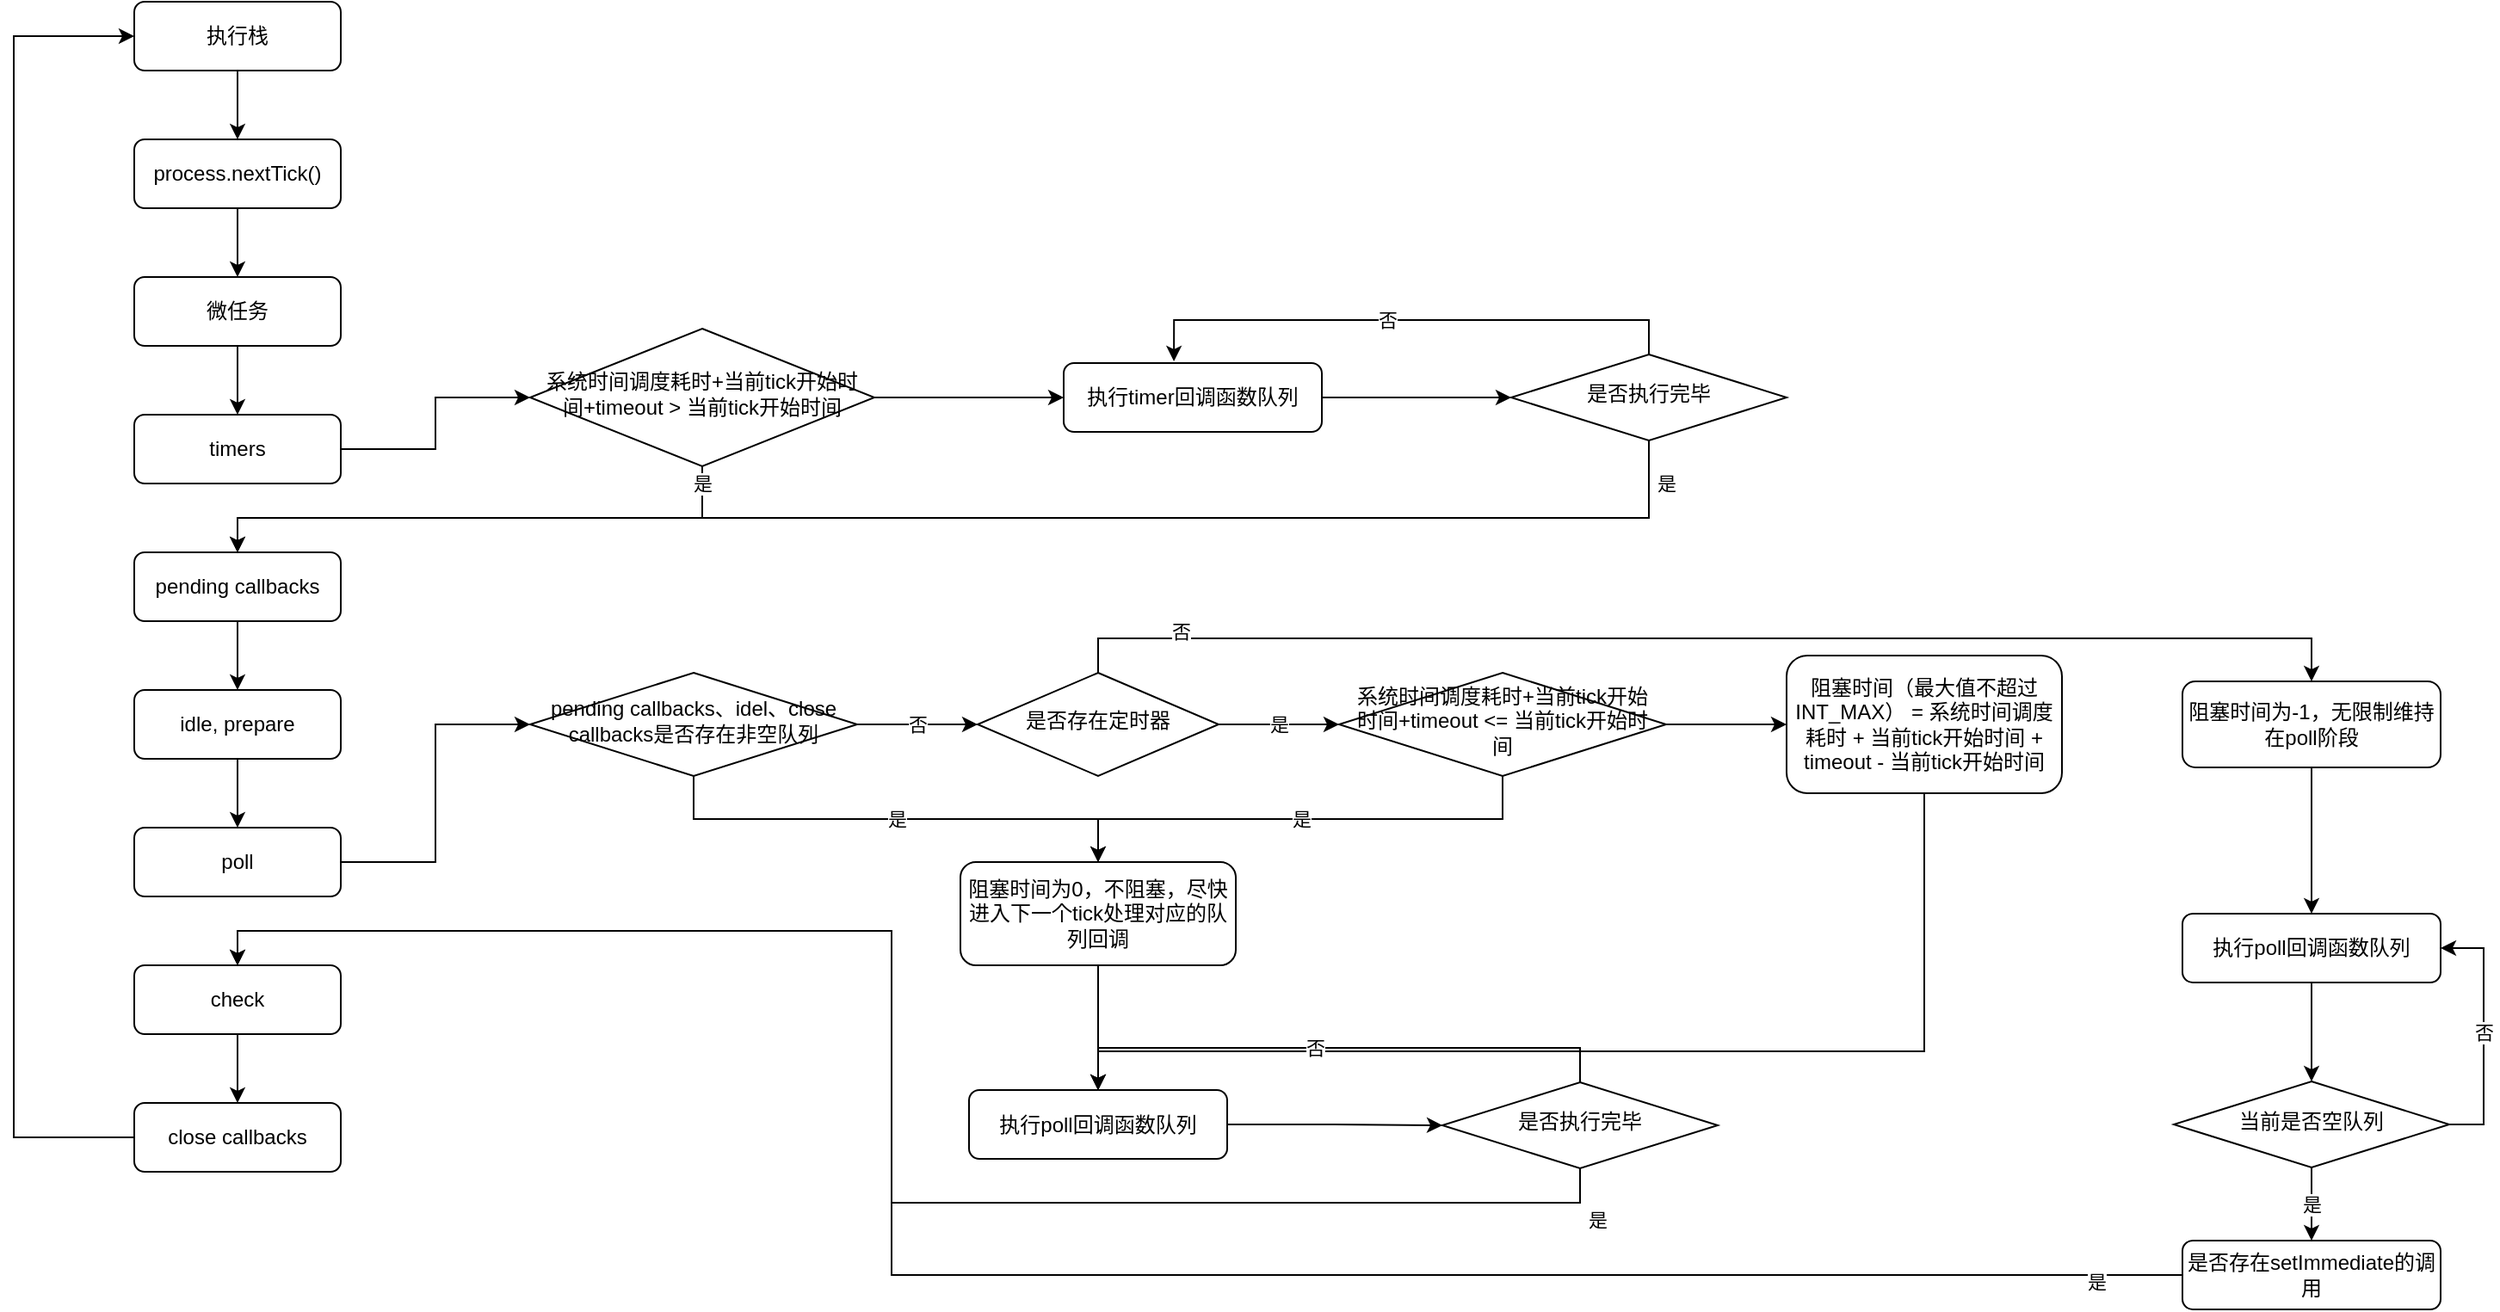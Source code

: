 <mxfile version="15.6.5" type="github">
  <diagram id="C5RBs43oDa-KdzZeNtuy" name="Page-1">
    <mxGraphModel dx="1422" dy="1931" grid="1" gridSize="10" guides="1" tooltips="1" connect="1" arrows="1" fold="1" page="1" pageScale="1" pageWidth="827" pageHeight="1169" math="0" shadow="0">
      <root>
        <mxCell id="WIyWlLk6GJQsqaUBKTNV-0" />
        <mxCell id="WIyWlLk6GJQsqaUBKTNV-1" parent="WIyWlLk6GJQsqaUBKTNV-0" />
        <mxCell id="WIyWlLk6GJQsqaUBKTNV-3" value="微任务" style="rounded=1;whiteSpace=wrap;html=1;fontSize=12;glass=0;strokeWidth=1;shadow=0;" parent="WIyWlLk6GJQsqaUBKTNV-1" vertex="1">
          <mxGeometry x="160" y="130" width="120" height="40" as="geometry" />
        </mxCell>
        <mxCell id="PQ7tGc95OdegTDhCW0nD-5" style="edgeStyle=orthogonalEdgeStyle;rounded=0;orthogonalLoop=1;jettySize=auto;html=1;exitX=0.5;exitY=0;exitDx=0;exitDy=0;entryX=0.427;entryY=-0.025;entryDx=0;entryDy=0;entryPerimeter=0;labelBackgroundColor=default;fontColor=default;strokeColor=default;" edge="1" parent="WIyWlLk6GJQsqaUBKTNV-1" source="WIyWlLk6GJQsqaUBKTNV-6" target="QdE-qrafeCNu41vCoMA5-26">
          <mxGeometry relative="1" as="geometry" />
        </mxCell>
        <mxCell id="PQ7tGc95OdegTDhCW0nD-6" value="否" style="edgeLabel;html=1;align=center;verticalAlign=middle;resizable=0;points=[];fontColor=default;labelBackgroundColor=default;" vertex="1" connectable="0" parent="PQ7tGc95OdegTDhCW0nD-5">
          <mxGeometry x="0.075" relative="1" as="geometry">
            <mxPoint as="offset" />
          </mxGeometry>
        </mxCell>
        <mxCell id="PQ7tGc95OdegTDhCW0nD-8" style="edgeStyle=orthogonalEdgeStyle;rounded=0;orthogonalLoop=1;jettySize=auto;html=1;exitX=0.5;exitY=1;exitDx=0;exitDy=0;entryX=0.5;entryY=0;entryDx=0;entryDy=0;labelBackgroundColor=default;fontColor=default;strokeColor=default;" edge="1" parent="WIyWlLk6GJQsqaUBKTNV-1" source="WIyWlLk6GJQsqaUBKTNV-6" target="QdE-qrafeCNu41vCoMA5-13">
          <mxGeometry relative="1" as="geometry">
            <Array as="points">
              <mxPoint x="1040" y="270" />
              <mxPoint x="220" y="270" />
            </Array>
          </mxGeometry>
        </mxCell>
        <mxCell id="PQ7tGc95OdegTDhCW0nD-9" value="是" style="edgeLabel;html=1;align=center;verticalAlign=middle;resizable=0;points=[];fontColor=default;labelBackgroundColor=default;" vertex="1" connectable="0" parent="PQ7tGc95OdegTDhCW0nD-8">
          <mxGeometry x="-0.338" y="-3" relative="1" as="geometry">
            <mxPoint x="258" y="-17" as="offset" />
          </mxGeometry>
        </mxCell>
        <mxCell id="PQ7tGc95OdegTDhCW0nD-24" value="是" style="edgeLabel;html=1;align=center;verticalAlign=middle;resizable=0;points=[];fontColor=default;labelBackgroundColor=default;" vertex="1" connectable="0" parent="PQ7tGc95OdegTDhCW0nD-8">
          <mxGeometry x="-0.338" y="-3" relative="1" as="geometry">
            <mxPoint x="218" y="411" as="offset" />
          </mxGeometry>
        </mxCell>
        <mxCell id="WIyWlLk6GJQsqaUBKTNV-6" value="是否执行完毕" style="rhombus;whiteSpace=wrap;html=1;shadow=0;fontFamily=Helvetica;fontSize=12;align=center;strokeWidth=1;spacing=6;spacingTop=-4;fillColor=default;strokeColor=default;fontColor=default;labelBackgroundColor=default;" parent="WIyWlLk6GJQsqaUBKTNV-1" vertex="1">
          <mxGeometry x="960" y="175" width="160" height="50" as="geometry" />
        </mxCell>
        <mxCell id="QdE-qrafeCNu41vCoMA5-4" style="edgeStyle=orthogonalEdgeStyle;rounded=0;orthogonalLoop=1;jettySize=auto;html=1;exitX=0.5;exitY=1;exitDx=0;exitDy=0;entryX=0.5;entryY=0;entryDx=0;entryDy=0;" parent="WIyWlLk6GJQsqaUBKTNV-1" source="QdE-qrafeCNu41vCoMA5-0" target="WIyWlLk6GJQsqaUBKTNV-3" edge="1">
          <mxGeometry relative="1" as="geometry" />
        </mxCell>
        <mxCell id="QdE-qrafeCNu41vCoMA5-0" value="process.nextTick()" style="rounded=1;whiteSpace=wrap;html=1;fontSize=12;glass=0;strokeWidth=1;shadow=0;" parent="WIyWlLk6GJQsqaUBKTNV-1" vertex="1">
          <mxGeometry x="160" y="50" width="120" height="40" as="geometry" />
        </mxCell>
        <mxCell id="QdE-qrafeCNu41vCoMA5-3" style="edgeStyle=orthogonalEdgeStyle;rounded=0;orthogonalLoop=1;jettySize=auto;html=1;exitX=0.5;exitY=1;exitDx=0;exitDy=0;entryX=0.5;entryY=0;entryDx=0;entryDy=0;" parent="WIyWlLk6GJQsqaUBKTNV-1" source="QdE-qrafeCNu41vCoMA5-1" target="QdE-qrafeCNu41vCoMA5-0" edge="1">
          <mxGeometry relative="1" as="geometry" />
        </mxCell>
        <mxCell id="QdE-qrafeCNu41vCoMA5-1" value="执行栈" style="rounded=1;whiteSpace=wrap;html=1;fontSize=12;glass=0;strokeWidth=1;shadow=0;" parent="WIyWlLk6GJQsqaUBKTNV-1" vertex="1">
          <mxGeometry x="160" y="-30" width="120" height="40" as="geometry" />
        </mxCell>
        <mxCell id="QdE-qrafeCNu41vCoMA5-7" style="edgeStyle=orthogonalEdgeStyle;rounded=0;orthogonalLoop=1;jettySize=auto;html=1;exitX=0;exitY=0.5;exitDx=0;exitDy=0;entryX=0;entryY=0.5;entryDx=0;entryDy=0;" parent="WIyWlLk6GJQsqaUBKTNV-1" source="QdE-qrafeCNu41vCoMA5-12" target="QdE-qrafeCNu41vCoMA5-1" edge="1">
          <mxGeometry relative="1" as="geometry">
            <Array as="points">
              <mxPoint x="90" y="630" />
              <mxPoint x="90" y="-10" />
            </Array>
          </mxGeometry>
        </mxCell>
        <mxCell id="QdE-qrafeCNu41vCoMA5-15" style="edgeStyle=orthogonalEdgeStyle;rounded=0;orthogonalLoop=1;jettySize=auto;html=1;exitX=0.5;exitY=1;exitDx=0;exitDy=0;entryX=0.5;entryY=0;entryDx=0;entryDy=0;" parent="WIyWlLk6GJQsqaUBKTNV-1" source="WIyWlLk6GJQsqaUBKTNV-3" target="QdE-qrafeCNu41vCoMA5-9" edge="1">
          <mxGeometry relative="1" as="geometry">
            <mxPoint x="220" y="170" as="sourcePoint" />
          </mxGeometry>
        </mxCell>
        <mxCell id="PQ7tGc95OdegTDhCW0nD-0" style="edgeStyle=orthogonalEdgeStyle;rounded=0;orthogonalLoop=1;jettySize=auto;html=1;entryX=0;entryY=0.5;entryDx=0;entryDy=0;fontColor=default;" edge="1" parent="WIyWlLk6GJQsqaUBKTNV-1" source="QdE-qrafeCNu41vCoMA5-9" target="QdE-qrafeCNu41vCoMA5-24">
          <mxGeometry relative="1" as="geometry" />
        </mxCell>
        <mxCell id="QdE-qrafeCNu41vCoMA5-9" value="timers" style="rounded=1;whiteSpace=wrap;html=1;fontSize=12;glass=0;strokeWidth=1;shadow=0;fillColor=default;strokeColor=default;fontColor=default;" parent="WIyWlLk6GJQsqaUBKTNV-1" vertex="1">
          <mxGeometry x="160" y="210" width="120" height="40" as="geometry" />
        </mxCell>
        <mxCell id="PQ7tGc95OdegTDhCW0nD-10" style="edgeStyle=orthogonalEdgeStyle;rounded=0;orthogonalLoop=1;jettySize=auto;html=1;exitX=1;exitY=0.5;exitDx=0;exitDy=0;entryX=0;entryY=0.5;entryDx=0;entryDy=0;labelBackgroundColor=default;fontColor=default;strokeColor=default;" edge="1" parent="WIyWlLk6GJQsqaUBKTNV-1" source="QdE-qrafeCNu41vCoMA5-10" target="QdE-qrafeCNu41vCoMA5-22">
          <mxGeometry relative="1" as="geometry" />
        </mxCell>
        <mxCell id="QdE-qrafeCNu41vCoMA5-10" value="poll" style="rounded=1;whiteSpace=wrap;html=1;fontSize=12;glass=0;strokeWidth=1;shadow=0;" parent="WIyWlLk6GJQsqaUBKTNV-1" vertex="1">
          <mxGeometry x="160" y="450" width="120" height="40" as="geometry" />
        </mxCell>
        <mxCell id="QdE-qrafeCNu41vCoMA5-20" style="edgeStyle=orthogonalEdgeStyle;rounded=0;orthogonalLoop=1;jettySize=auto;html=1;exitX=0.5;exitY=1;exitDx=0;exitDy=0;entryX=0.5;entryY=0;entryDx=0;entryDy=0;" parent="WIyWlLk6GJQsqaUBKTNV-1" source="QdE-qrafeCNu41vCoMA5-11" target="QdE-qrafeCNu41vCoMA5-12" edge="1">
          <mxGeometry relative="1" as="geometry" />
        </mxCell>
        <mxCell id="QdE-qrafeCNu41vCoMA5-11" value="check" style="rounded=1;whiteSpace=wrap;html=1;fontSize=12;glass=0;strokeWidth=1;shadow=0;" parent="WIyWlLk6GJQsqaUBKTNV-1" vertex="1">
          <mxGeometry x="160" y="530" width="120" height="40" as="geometry" />
        </mxCell>
        <mxCell id="QdE-qrafeCNu41vCoMA5-12" value="close callbacks" style="rounded=1;whiteSpace=wrap;html=1;fontSize=12;glass=0;strokeWidth=1;shadow=0;" parent="WIyWlLk6GJQsqaUBKTNV-1" vertex="1">
          <mxGeometry x="160" y="610" width="120" height="40" as="geometry" />
        </mxCell>
        <mxCell id="QdE-qrafeCNu41vCoMA5-17" style="edgeStyle=orthogonalEdgeStyle;rounded=0;orthogonalLoop=1;jettySize=auto;html=1;exitX=0.5;exitY=1;exitDx=0;exitDy=0;entryX=0.5;entryY=0;entryDx=0;entryDy=0;" parent="WIyWlLk6GJQsqaUBKTNV-1" source="QdE-qrafeCNu41vCoMA5-13" target="QdE-qrafeCNu41vCoMA5-14" edge="1">
          <mxGeometry relative="1" as="geometry" />
        </mxCell>
        <mxCell id="QdE-qrafeCNu41vCoMA5-13" value="pending callbacks" style="rounded=1;whiteSpace=wrap;html=1;fontSize=12;glass=0;strokeWidth=1;shadow=0;" parent="WIyWlLk6GJQsqaUBKTNV-1" vertex="1">
          <mxGeometry x="160" y="290" width="120" height="40" as="geometry" />
        </mxCell>
        <mxCell id="QdE-qrafeCNu41vCoMA5-18" style="edgeStyle=orthogonalEdgeStyle;rounded=0;orthogonalLoop=1;jettySize=auto;html=1;exitX=0.5;exitY=1;exitDx=0;exitDy=0;entryX=0.5;entryY=0;entryDx=0;entryDy=0;" parent="WIyWlLk6GJQsqaUBKTNV-1" source="QdE-qrafeCNu41vCoMA5-14" target="QdE-qrafeCNu41vCoMA5-10" edge="1">
          <mxGeometry relative="1" as="geometry" />
        </mxCell>
        <mxCell id="QdE-qrafeCNu41vCoMA5-14" value="idle, prepare" style="rounded=1;whiteSpace=wrap;html=1;fontSize=12;glass=0;strokeWidth=1;shadow=0;" parent="WIyWlLk6GJQsqaUBKTNV-1" vertex="1">
          <mxGeometry x="160" y="370" width="120" height="40" as="geometry" />
        </mxCell>
        <mxCell id="PQ7tGc95OdegTDhCW0nD-11" value="是" style="edgeStyle=orthogonalEdgeStyle;rounded=0;orthogonalLoop=1;jettySize=auto;html=1;exitX=0.5;exitY=1;exitDx=0;exitDy=0;entryX=0.5;entryY=0;entryDx=0;entryDy=0;labelBackgroundColor=default;fontColor=default;strokeColor=default;" edge="1" parent="WIyWlLk6GJQsqaUBKTNV-1" source="QdE-qrafeCNu41vCoMA5-22" target="QdE-qrafeCNu41vCoMA5-42">
          <mxGeometry relative="1" as="geometry" />
        </mxCell>
        <mxCell id="PQ7tGc95OdegTDhCW0nD-13" value="否" style="edgeStyle=orthogonalEdgeStyle;rounded=0;orthogonalLoop=1;jettySize=auto;html=1;exitX=1;exitY=0.5;exitDx=0;exitDy=0;entryX=0;entryY=0.5;entryDx=0;entryDy=0;labelBackgroundColor=default;fontColor=default;strokeColor=default;" edge="1" parent="WIyWlLk6GJQsqaUBKTNV-1" source="QdE-qrafeCNu41vCoMA5-22" target="PQ7tGc95OdegTDhCW0nD-17">
          <mxGeometry relative="1" as="geometry" />
        </mxCell>
        <mxCell id="QdE-qrafeCNu41vCoMA5-22" value="pending callbacks、idel、close callbacks是否存在非空队列" style="rhombus;whiteSpace=wrap;html=1;shadow=0;fontFamily=Helvetica;fontSize=12;align=center;strokeWidth=1;spacing=6;spacingTop=-4;fillColor=default;strokeColor=default;fontColor=default;" parent="WIyWlLk6GJQsqaUBKTNV-1" vertex="1">
          <mxGeometry x="390" y="360" width="190" height="60" as="geometry" />
        </mxCell>
        <mxCell id="PQ7tGc95OdegTDhCW0nD-1" style="edgeStyle=orthogonalEdgeStyle;rounded=0;orthogonalLoop=1;jettySize=auto;html=1;exitX=0.5;exitY=1;exitDx=0;exitDy=0;entryX=0.5;entryY=0;entryDx=0;entryDy=0;fontColor=default;strokeColor=default;labelBackgroundColor=default;" edge="1" parent="WIyWlLk6GJQsqaUBKTNV-1" source="QdE-qrafeCNu41vCoMA5-24" target="QdE-qrafeCNu41vCoMA5-13">
          <mxGeometry relative="1" as="geometry">
            <Array as="points">
              <mxPoint x="220" y="270" />
            </Array>
          </mxGeometry>
        </mxCell>
        <mxCell id="PQ7tGc95OdegTDhCW0nD-2" value="是" style="edgeLabel;html=1;align=center;verticalAlign=middle;resizable=0;points=[];fontColor=default;labelBackgroundColor=default;" vertex="1" connectable="0" parent="PQ7tGc95OdegTDhCW0nD-1">
          <mxGeometry x="-0.2" y="2" relative="1" as="geometry">
            <mxPoint x="98" y="-22" as="offset" />
          </mxGeometry>
        </mxCell>
        <mxCell id="PQ7tGc95OdegTDhCW0nD-3" style="edgeStyle=orthogonalEdgeStyle;rounded=0;orthogonalLoop=1;jettySize=auto;html=1;exitX=1;exitY=0.5;exitDx=0;exitDy=0;entryX=0;entryY=0.5;entryDx=0;entryDy=0;labelBackgroundColor=default;fontColor=default;strokeColor=default;" edge="1" parent="WIyWlLk6GJQsqaUBKTNV-1" source="QdE-qrafeCNu41vCoMA5-24" target="QdE-qrafeCNu41vCoMA5-26">
          <mxGeometry relative="1" as="geometry" />
        </mxCell>
        <mxCell id="QdE-qrafeCNu41vCoMA5-24" value="系统时间调度耗时+当前tick开始时间+timeout &amp;gt; 当前tick开始时间" style="rhombus;whiteSpace=wrap;html=1;shadow=0;fontFamily=Helvetica;fontSize=12;align=center;strokeWidth=1;spacing=6;spacingTop=-4;fillColor=default;strokeColor=default;fontColor=default;" parent="WIyWlLk6GJQsqaUBKTNV-1" vertex="1">
          <mxGeometry x="390" y="160" width="200" height="80" as="geometry" />
        </mxCell>
        <mxCell id="PQ7tGc95OdegTDhCW0nD-4" style="edgeStyle=orthogonalEdgeStyle;rounded=0;orthogonalLoop=1;jettySize=auto;html=1;exitX=1;exitY=0.5;exitDx=0;exitDy=0;entryX=0;entryY=0.5;entryDx=0;entryDy=0;labelBackgroundColor=default;fontColor=default;strokeColor=default;" edge="1" parent="WIyWlLk6GJQsqaUBKTNV-1" source="QdE-qrafeCNu41vCoMA5-26" target="WIyWlLk6GJQsqaUBKTNV-6">
          <mxGeometry relative="1" as="geometry" />
        </mxCell>
        <mxCell id="QdE-qrafeCNu41vCoMA5-26" value="执行timer回调函数队列" style="rounded=1;whiteSpace=wrap;html=1;fontSize=12;glass=0;strokeWidth=1;shadow=0;fillColor=default;strokeColor=default;fontColor=default;labelBackgroundColor=default;" parent="WIyWlLk6GJQsqaUBKTNV-1" vertex="1">
          <mxGeometry x="700" y="180" width="150" height="40" as="geometry" />
        </mxCell>
        <mxCell id="PQ7tGc95OdegTDhCW0nD-29" style="edgeStyle=orthogonalEdgeStyle;rounded=0;orthogonalLoop=1;jettySize=auto;html=1;exitX=0.5;exitY=1;exitDx=0;exitDy=0;entryX=0.5;entryY=0;entryDx=0;entryDy=0;labelBackgroundColor=default;fontColor=default;strokeColor=default;" edge="1" parent="WIyWlLk6GJQsqaUBKTNV-1" source="QdE-qrafeCNu41vCoMA5-41" target="PQ7tGc95OdegTDhCW0nD-27">
          <mxGeometry relative="1" as="geometry">
            <Array as="points">
              <mxPoint x="1200" y="580" />
              <mxPoint x="720" y="580" />
            </Array>
          </mxGeometry>
        </mxCell>
        <mxCell id="QdE-qrafeCNu41vCoMA5-41" value="阻塞时间（最大值不超过INT_MAX） = 系统时间调度耗时 + 当前tick开始时间 + timeout - 当前tick开始时间" style="rounded=1;whiteSpace=wrap;html=1;fontSize=12;glass=0;strokeWidth=1;shadow=0;fillColor=default;strokeColor=default;fontColor=default;" parent="WIyWlLk6GJQsqaUBKTNV-1" vertex="1">
          <mxGeometry x="1120" y="350" width="160" height="80" as="geometry" />
        </mxCell>
        <mxCell id="PQ7tGc95OdegTDhCW0nD-28" style="edgeStyle=orthogonalEdgeStyle;rounded=0;orthogonalLoop=1;jettySize=auto;html=1;exitX=0.5;exitY=1;exitDx=0;exitDy=0;entryX=0.5;entryY=0;entryDx=0;entryDy=0;labelBackgroundColor=default;fontColor=default;strokeColor=default;" edge="1" parent="WIyWlLk6GJQsqaUBKTNV-1" source="QdE-qrafeCNu41vCoMA5-42" target="PQ7tGc95OdegTDhCW0nD-27">
          <mxGeometry relative="1" as="geometry" />
        </mxCell>
        <mxCell id="QdE-qrafeCNu41vCoMA5-42" value="阻塞时间为0，不阻塞，尽快进入下一个tick处理对应的队列回调" style="rounded=1;whiteSpace=wrap;html=1;fontSize=12;glass=0;strokeWidth=1;shadow=0;fillColor=default;strokeColor=default;fontColor=default;" parent="WIyWlLk6GJQsqaUBKTNV-1" vertex="1">
          <mxGeometry x="640" y="470" width="160" height="60" as="geometry" />
        </mxCell>
        <mxCell id="PQ7tGc95OdegTDhCW0nD-14" value="是" style="edgeStyle=orthogonalEdgeStyle;rounded=0;orthogonalLoop=1;jettySize=auto;html=1;exitX=0.5;exitY=1;exitDx=0;exitDy=0;entryX=0.5;entryY=0;entryDx=0;entryDy=0;labelBackgroundColor=default;fontColor=default;strokeColor=default;" edge="1" parent="WIyWlLk6GJQsqaUBKTNV-1" source="PQ7tGc95OdegTDhCW0nD-12" target="QdE-qrafeCNu41vCoMA5-42">
          <mxGeometry relative="1" as="geometry" />
        </mxCell>
        <mxCell id="PQ7tGc95OdegTDhCW0nD-15" style="edgeStyle=orthogonalEdgeStyle;rounded=0;orthogonalLoop=1;jettySize=auto;html=1;exitX=1;exitY=0.5;exitDx=0;exitDy=0;labelBackgroundColor=default;fontColor=default;strokeColor=default;entryX=0;entryY=0.5;entryDx=0;entryDy=0;" edge="1" parent="WIyWlLk6GJQsqaUBKTNV-1" source="PQ7tGc95OdegTDhCW0nD-12" target="QdE-qrafeCNu41vCoMA5-41">
          <mxGeometry relative="1" as="geometry">
            <mxPoint x="940" y="390" as="targetPoint" />
          </mxGeometry>
        </mxCell>
        <mxCell id="PQ7tGc95OdegTDhCW0nD-12" value="&lt;span&gt;系统时间调度耗时+当前tick开始时间+timeout &amp;lt;= 当前tick开始时间&lt;/span&gt;" style="rhombus;whiteSpace=wrap;html=1;shadow=0;fontFamily=Helvetica;fontSize=12;align=center;strokeWidth=1;spacing=6;spacingTop=-4;fillColor=default;strokeColor=default;fontColor=default;" vertex="1" parent="WIyWlLk6GJQsqaUBKTNV-1">
          <mxGeometry x="860" y="360" width="190" height="60" as="geometry" />
        </mxCell>
        <mxCell id="PQ7tGc95OdegTDhCW0nD-18" value="是" style="edgeStyle=orthogonalEdgeStyle;rounded=0;orthogonalLoop=1;jettySize=auto;html=1;exitX=1;exitY=0.5;exitDx=0;exitDy=0;entryX=0;entryY=0.5;entryDx=0;entryDy=0;labelBackgroundColor=default;fontColor=default;strokeColor=default;" edge="1" parent="WIyWlLk6GJQsqaUBKTNV-1" source="PQ7tGc95OdegTDhCW0nD-17" target="PQ7tGc95OdegTDhCW0nD-12">
          <mxGeometry relative="1" as="geometry" />
        </mxCell>
        <mxCell id="PQ7tGc95OdegTDhCW0nD-20" style="edgeStyle=orthogonalEdgeStyle;rounded=0;orthogonalLoop=1;jettySize=auto;html=1;exitX=0.5;exitY=0;exitDx=0;exitDy=0;entryX=0.5;entryY=0;entryDx=0;entryDy=0;labelBackgroundColor=default;fontColor=default;strokeColor=default;" edge="1" parent="WIyWlLk6GJQsqaUBKTNV-1" source="PQ7tGc95OdegTDhCW0nD-17" target="PQ7tGc95OdegTDhCW0nD-19">
          <mxGeometry relative="1" as="geometry" />
        </mxCell>
        <mxCell id="PQ7tGc95OdegTDhCW0nD-21" value="否" style="edgeLabel;html=1;align=center;verticalAlign=middle;resizable=0;points=[];fontColor=default;" vertex="1" connectable="0" parent="PQ7tGc95OdegTDhCW0nD-20">
          <mxGeometry x="-0.82" y="4" relative="1" as="geometry">
            <mxPoint as="offset" />
          </mxGeometry>
        </mxCell>
        <mxCell id="PQ7tGc95OdegTDhCW0nD-17" value="是否存在定时器" style="rhombus;whiteSpace=wrap;html=1;shadow=0;fontFamily=Helvetica;fontSize=12;align=center;strokeWidth=1;spacing=6;spacingTop=-4;fillColor=default;strokeColor=default;fontColor=default;" vertex="1" parent="WIyWlLk6GJQsqaUBKTNV-1">
          <mxGeometry x="650" y="360" width="140" height="60" as="geometry" />
        </mxCell>
        <mxCell id="PQ7tGc95OdegTDhCW0nD-33" style="edgeStyle=orthogonalEdgeStyle;rounded=0;orthogonalLoop=1;jettySize=auto;html=1;exitX=0.5;exitY=1;exitDx=0;exitDy=0;entryX=0.5;entryY=0;entryDx=0;entryDy=0;labelBackgroundColor=default;fontColor=default;strokeColor=default;" edge="1" parent="WIyWlLk6GJQsqaUBKTNV-1" source="PQ7tGc95OdegTDhCW0nD-19" target="PQ7tGc95OdegTDhCW0nD-32">
          <mxGeometry relative="1" as="geometry" />
        </mxCell>
        <mxCell id="PQ7tGc95OdegTDhCW0nD-19" value="阻塞时间为-1，无限制维持在poll阶段" style="rounded=1;whiteSpace=wrap;html=1;fontSize=12;glass=0;strokeWidth=1;shadow=0;fillColor=default;strokeColor=default;fontColor=default;" vertex="1" parent="WIyWlLk6GJQsqaUBKTNV-1">
          <mxGeometry x="1350" y="365" width="150" height="50" as="geometry" />
        </mxCell>
        <mxCell id="PQ7tGc95OdegTDhCW0nD-22" style="edgeStyle=orthogonalEdgeStyle;rounded=0;orthogonalLoop=1;jettySize=auto;html=1;exitX=0.5;exitY=0;exitDx=0;exitDy=0;labelBackgroundColor=default;fontColor=default;strokeColor=default;entryX=0.5;entryY=0;entryDx=0;entryDy=0;" edge="1" source="PQ7tGc95OdegTDhCW0nD-25" target="PQ7tGc95OdegTDhCW0nD-27" parent="WIyWlLk6GJQsqaUBKTNV-1">
          <mxGeometry relative="1" as="geometry">
            <mxPoint x="850" y="550" as="targetPoint" />
          </mxGeometry>
        </mxCell>
        <mxCell id="PQ7tGc95OdegTDhCW0nD-23" value="否" style="edgeLabel;html=1;align=center;verticalAlign=middle;resizable=0;points=[];fontColor=default;labelBackgroundColor=default;" vertex="1" connectable="0" parent="PQ7tGc95OdegTDhCW0nD-22">
          <mxGeometry x="0.075" relative="1" as="geometry">
            <mxPoint as="offset" />
          </mxGeometry>
        </mxCell>
        <mxCell id="PQ7tGc95OdegTDhCW0nD-31" style="edgeStyle=orthogonalEdgeStyle;rounded=0;orthogonalLoop=1;jettySize=auto;html=1;exitX=0.5;exitY=1;exitDx=0;exitDy=0;entryX=0.5;entryY=0;entryDx=0;entryDy=0;labelBackgroundColor=default;fontColor=default;strokeColor=default;" edge="1" parent="WIyWlLk6GJQsqaUBKTNV-1" source="PQ7tGc95OdegTDhCW0nD-25" target="QdE-qrafeCNu41vCoMA5-11">
          <mxGeometry relative="1" as="geometry" />
        </mxCell>
        <mxCell id="PQ7tGc95OdegTDhCW0nD-25" value="是否执行完毕" style="rhombus;whiteSpace=wrap;html=1;shadow=0;fontFamily=Helvetica;fontSize=12;align=center;strokeWidth=1;spacing=6;spacingTop=-4;fillColor=default;strokeColor=default;fontColor=default;labelBackgroundColor=default;" vertex="1" parent="WIyWlLk6GJQsqaUBKTNV-1">
          <mxGeometry x="920" y="598" width="160" height="50" as="geometry" />
        </mxCell>
        <mxCell id="PQ7tGc95OdegTDhCW0nD-26" style="edgeStyle=orthogonalEdgeStyle;rounded=0;orthogonalLoop=1;jettySize=auto;html=1;exitX=1;exitY=0.5;exitDx=0;exitDy=0;entryX=0;entryY=0.5;entryDx=0;entryDy=0;labelBackgroundColor=default;fontColor=default;strokeColor=default;" edge="1" source="PQ7tGc95OdegTDhCW0nD-27" target="PQ7tGc95OdegTDhCW0nD-25" parent="WIyWlLk6GJQsqaUBKTNV-1">
          <mxGeometry relative="1" as="geometry" />
        </mxCell>
        <mxCell id="PQ7tGc95OdegTDhCW0nD-27" value="执行poll回调函数队列" style="rounded=1;whiteSpace=wrap;html=1;fontSize=12;glass=0;strokeWidth=1;shadow=0;fillColor=default;strokeColor=default;fontColor=default;labelBackgroundColor=default;" vertex="1" parent="WIyWlLk6GJQsqaUBKTNV-1">
          <mxGeometry x="645" y="602.5" width="150" height="40" as="geometry" />
        </mxCell>
        <mxCell id="PQ7tGc95OdegTDhCW0nD-35" style="edgeStyle=orthogonalEdgeStyle;rounded=0;orthogonalLoop=1;jettySize=auto;html=1;exitX=0.5;exitY=1;exitDx=0;exitDy=0;entryX=0.5;entryY=0;entryDx=0;entryDy=0;labelBackgroundColor=default;fontColor=default;strokeColor=default;" edge="1" parent="WIyWlLk6GJQsqaUBKTNV-1" source="PQ7tGc95OdegTDhCW0nD-32" target="PQ7tGc95OdegTDhCW0nD-34">
          <mxGeometry relative="1" as="geometry" />
        </mxCell>
        <mxCell id="PQ7tGc95OdegTDhCW0nD-32" value="执行poll回调函数队列" style="rounded=1;whiteSpace=wrap;html=1;fontSize=12;glass=0;strokeWidth=1;shadow=0;fillColor=default;strokeColor=default;fontColor=default;labelBackgroundColor=default;" vertex="1" parent="WIyWlLk6GJQsqaUBKTNV-1">
          <mxGeometry x="1350" y="500" width="150" height="40" as="geometry" />
        </mxCell>
        <mxCell id="PQ7tGc95OdegTDhCW0nD-37" value="是" style="edgeStyle=orthogonalEdgeStyle;rounded=0;orthogonalLoop=1;jettySize=auto;html=1;exitX=0.5;exitY=1;exitDx=0;exitDy=0;entryX=0.5;entryY=0;entryDx=0;entryDy=0;labelBackgroundColor=default;fontColor=default;strokeColor=default;" edge="1" parent="WIyWlLk6GJQsqaUBKTNV-1" source="PQ7tGc95OdegTDhCW0nD-34" target="PQ7tGc95OdegTDhCW0nD-36">
          <mxGeometry relative="1" as="geometry" />
        </mxCell>
        <mxCell id="PQ7tGc95OdegTDhCW0nD-41" value="否" style="edgeStyle=orthogonalEdgeStyle;rounded=0;orthogonalLoop=1;jettySize=auto;html=1;exitX=1;exitY=0.5;exitDx=0;exitDy=0;entryX=1;entryY=0.5;entryDx=0;entryDy=0;labelBackgroundColor=default;fontColor=default;strokeColor=default;" edge="1" parent="WIyWlLk6GJQsqaUBKTNV-1" source="PQ7tGc95OdegTDhCW0nD-34" target="PQ7tGc95OdegTDhCW0nD-32">
          <mxGeometry relative="1" as="geometry" />
        </mxCell>
        <mxCell id="PQ7tGc95OdegTDhCW0nD-34" value="当前是否空队列" style="rhombus;whiteSpace=wrap;html=1;shadow=0;fontFamily=Helvetica;fontSize=12;align=center;strokeWidth=1;spacing=6;spacingTop=-4;fillColor=default;strokeColor=default;fontColor=default;labelBackgroundColor=default;" vertex="1" parent="WIyWlLk6GJQsqaUBKTNV-1">
          <mxGeometry x="1345" y="597.5" width="160" height="50" as="geometry" />
        </mxCell>
        <mxCell id="PQ7tGc95OdegTDhCW0nD-39" style="edgeStyle=orthogonalEdgeStyle;rounded=0;orthogonalLoop=1;jettySize=auto;html=1;exitX=0;exitY=0.5;exitDx=0;exitDy=0;entryX=0.5;entryY=0;entryDx=0;entryDy=0;labelBackgroundColor=default;fontColor=default;strokeColor=default;" edge="1" parent="WIyWlLk6GJQsqaUBKTNV-1" source="PQ7tGc95OdegTDhCW0nD-36" target="QdE-qrafeCNu41vCoMA5-11">
          <mxGeometry relative="1" as="geometry">
            <Array as="points">
              <mxPoint x="600" y="710" />
              <mxPoint x="600" y="510" />
              <mxPoint x="220" y="510" />
            </Array>
          </mxGeometry>
        </mxCell>
        <mxCell id="PQ7tGc95OdegTDhCW0nD-40" value="是" style="edgeLabel;html=1;align=center;verticalAlign=middle;resizable=0;points=[];fontColor=default;" vertex="1" connectable="0" parent="PQ7tGc95OdegTDhCW0nD-39">
          <mxGeometry x="-0.926" y="4" relative="1" as="geometry">
            <mxPoint as="offset" />
          </mxGeometry>
        </mxCell>
        <mxCell id="PQ7tGc95OdegTDhCW0nD-36" value="是否存在setImmediate的调用" style="rounded=1;whiteSpace=wrap;html=1;fontSize=12;glass=0;strokeWidth=1;shadow=0;fillColor=default;strokeColor=default;fontColor=default;labelBackgroundColor=default;" vertex="1" parent="WIyWlLk6GJQsqaUBKTNV-1">
          <mxGeometry x="1350" y="690" width="150" height="40" as="geometry" />
        </mxCell>
      </root>
    </mxGraphModel>
  </diagram>
</mxfile>
